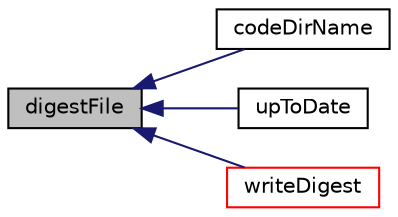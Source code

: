 digraph "digestFile"
{
  bgcolor="transparent";
  edge [fontname="Helvetica",fontsize="10",labelfontname="Helvetica",labelfontsize="10"];
  node [fontname="Helvetica",fontsize="10",shape=record];
  rankdir="LR";
  Node1 [label="digestFile",height=0.2,width=0.4,color="black", fillcolor="grey75", style="filled", fontcolor="black"];
  Node1 -> Node2 [dir="back",color="midnightblue",fontsize="10",style="solid",fontname="Helvetica"];
  Node2 [label="codeDirName",height=0.2,width=0.4,color="black",URL="$a00595.html#a9dde26399656a693ab209ee4a0eece6a",tooltip="Return the code-dirname. "];
  Node1 -> Node3 [dir="back",color="midnightblue",fontsize="10",style="solid",fontname="Helvetica"];
  Node3 [label="upToDate",height=0.2,width=0.4,color="black",URL="$a00595.html#aa4751bda277ccbed0f2d8b583829597d",tooltip="Verify if the copied code is up-to-date, based on Make/SHA1Digest. "];
  Node1 -> Node4 [dir="back",color="midnightblue",fontsize="10",style="solid",fontname="Helvetica"];
  Node4 [label="writeDigest",height=0.2,width=0.4,color="red",URL="$a00595.html#a5a15bf3aa52c717e7b395643600b3b7b",tooltip="Write digest to Make/SHA1Digest. "];
}
